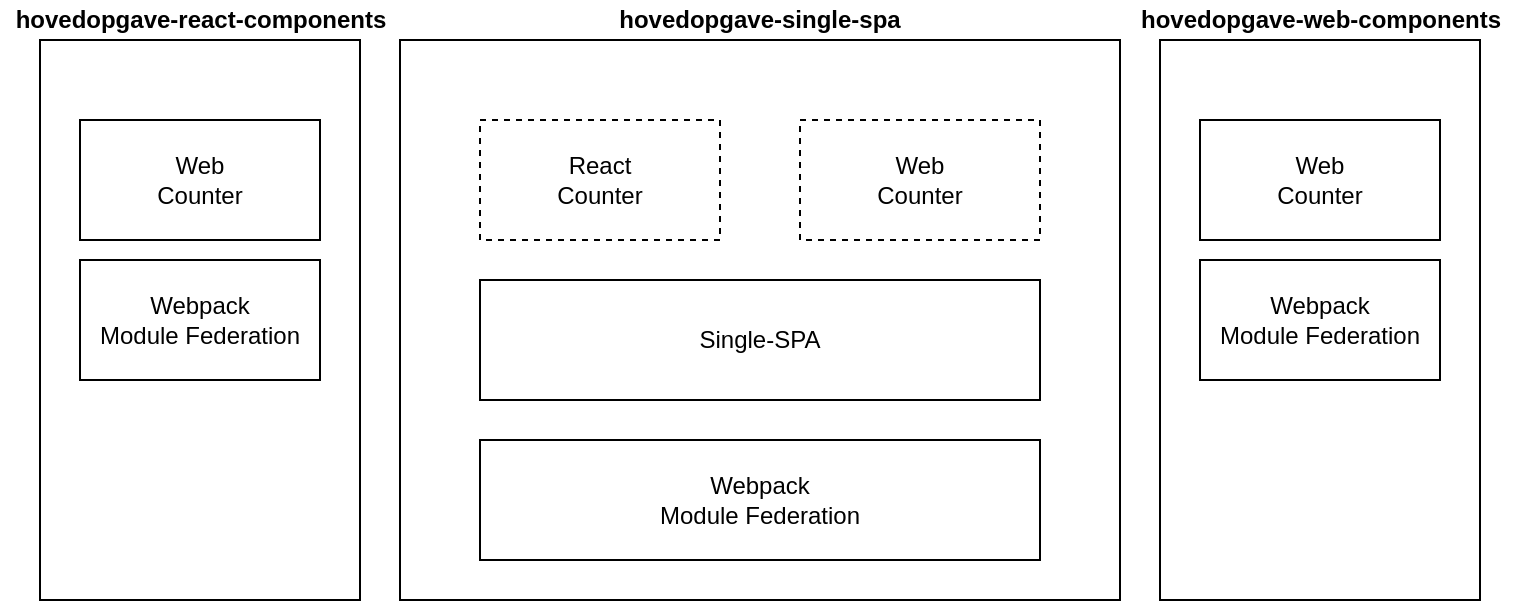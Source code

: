 <mxfile version="13.1.14" type="github">
  <diagram id="39HmSSPPJytQBJ3p-pZv" name="Page-1">
    <mxGraphModel dx="756" dy="496" grid="1" gridSize="10" guides="1" tooltips="1" connect="1" arrows="1" fold="1" page="1" pageScale="1" pageWidth="850" pageHeight="1100" math="0" shadow="0">
      <root>
        <mxCell id="0" />
        <mxCell id="1" parent="0" />
        <mxCell id="28w-H09hTlqUuu_r2elM-14" value="" style="rounded=0;whiteSpace=wrap;html=1;strokeColor=#000000;fillColor=none;" vertex="1" parent="1">
          <mxGeometry x="580" y="160" width="160" height="280" as="geometry" />
        </mxCell>
        <mxCell id="28w-H09hTlqUuu_r2elM-12" value="" style="rounded=0;whiteSpace=wrap;html=1;strokeColor=#000000;fillColor=none;" vertex="1" parent="1">
          <mxGeometry x="200" y="160" width="360" height="280" as="geometry" />
        </mxCell>
        <mxCell id="28w-H09hTlqUuu_r2elM-1" value="&lt;div&gt;React &lt;br&gt;&lt;/div&gt;&lt;div&gt;Counter&lt;/div&gt;" style="rounded=0;whiteSpace=wrap;html=1;dashed=1;" vertex="1" parent="1">
          <mxGeometry x="240" y="200" width="120" height="60" as="geometry" />
        </mxCell>
        <mxCell id="28w-H09hTlqUuu_r2elM-2" value="&lt;div&gt;Web &lt;br&gt;&lt;/div&gt;&lt;div&gt;Counter&lt;/div&gt;" style="rounded=0;whiteSpace=wrap;html=1;dashed=1;" vertex="1" parent="1">
          <mxGeometry x="400" y="200" width="120" height="60" as="geometry" />
        </mxCell>
        <mxCell id="28w-H09hTlqUuu_r2elM-8" value="&lt;div&gt;Single-SPA&lt;/div&gt;" style="rounded=0;whiteSpace=wrap;html=1;strokeColor=#000000;" vertex="1" parent="1">
          <mxGeometry x="240" y="280" width="280" height="60" as="geometry" />
        </mxCell>
        <mxCell id="28w-H09hTlqUuu_r2elM-9" value="Webpack &lt;br&gt;Module Federation" style="rounded=0;whiteSpace=wrap;html=1;strokeColor=#000000;" vertex="1" parent="1">
          <mxGeometry x="240" y="360" width="280" height="60" as="geometry" />
        </mxCell>
        <mxCell id="28w-H09hTlqUuu_r2elM-10" value="&lt;div&gt;Web &lt;br&gt;&lt;/div&gt;&lt;div&gt;Counter&lt;/div&gt;" style="rounded=0;whiteSpace=wrap;html=1;" vertex="1" parent="1">
          <mxGeometry x="600" y="200" width="120" height="60" as="geometry" />
        </mxCell>
        <mxCell id="28w-H09hTlqUuu_r2elM-13" value="&lt;b&gt;hovedopgave-single-spa&lt;/b&gt;" style="text;html=1;strokeColor=none;fillColor=none;align=center;verticalAlign=middle;whiteSpace=wrap;rounded=0;" vertex="1" parent="1">
          <mxGeometry x="200" y="140" width="360" height="20" as="geometry" />
        </mxCell>
        <mxCell id="28w-H09hTlqUuu_r2elM-15" value="Webpack &lt;br&gt;Module Federation" style="rounded=0;whiteSpace=wrap;html=1;strokeColor=#000000;" vertex="1" parent="1">
          <mxGeometry x="600" y="270" width="120" height="60" as="geometry" />
        </mxCell>
        <mxCell id="28w-H09hTlqUuu_r2elM-16" value="&lt;div&gt;hovedopgave-web-components&lt;/div&gt;" style="text;html=1;align=center;verticalAlign=middle;resizable=0;points=[];autosize=1;fontStyle=1" vertex="1" parent="1">
          <mxGeometry x="560" y="140" width="200" height="20" as="geometry" />
        </mxCell>
        <mxCell id="28w-H09hTlqUuu_r2elM-17" value="" style="rounded=0;whiteSpace=wrap;html=1;strokeColor=#000000;fillColor=none;" vertex="1" parent="1">
          <mxGeometry x="20" y="160" width="160" height="280" as="geometry" />
        </mxCell>
        <mxCell id="28w-H09hTlqUuu_r2elM-18" value="&lt;div&gt;Web &lt;br&gt;&lt;/div&gt;&lt;div&gt;Counter&lt;/div&gt;" style="rounded=0;whiteSpace=wrap;html=1;" vertex="1" parent="1">
          <mxGeometry x="40" y="200" width="120" height="60" as="geometry" />
        </mxCell>
        <mxCell id="28w-H09hTlqUuu_r2elM-19" value="Webpack &lt;br&gt;Module Federation" style="rounded=0;whiteSpace=wrap;html=1;strokeColor=#000000;" vertex="1" parent="1">
          <mxGeometry x="40" y="270" width="120" height="60" as="geometry" />
        </mxCell>
        <mxCell id="28w-H09hTlqUuu_r2elM-20" value="&lt;div&gt;hovedopgave-react-components&lt;/div&gt;" style="text;html=1;align=center;verticalAlign=middle;resizable=0;points=[];autosize=1;fontStyle=1" vertex="1" parent="1">
          <mxGeometry y="140" width="200" height="20" as="geometry" />
        </mxCell>
      </root>
    </mxGraphModel>
  </diagram>
</mxfile>
